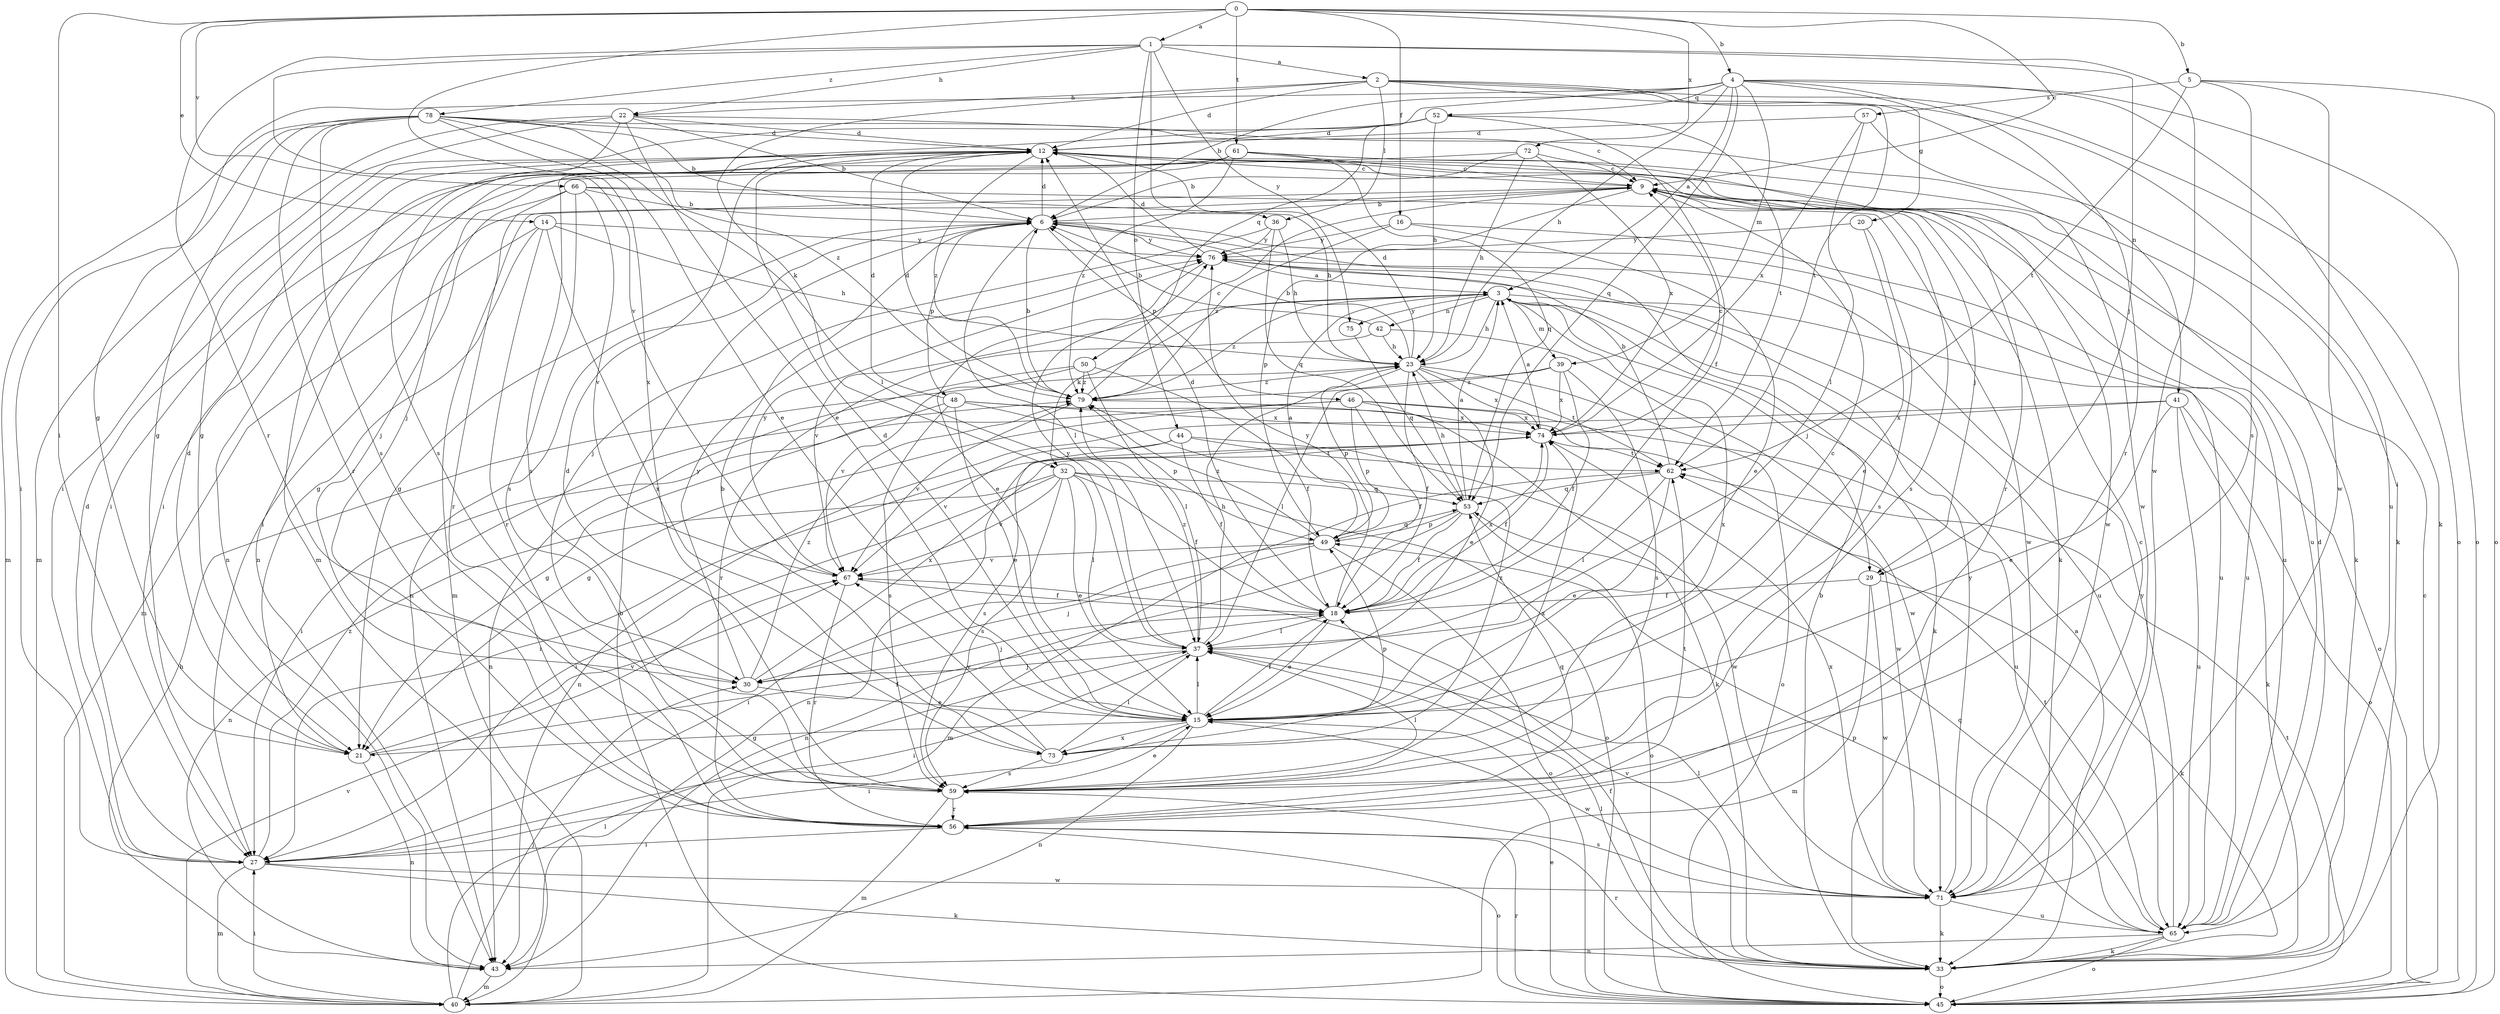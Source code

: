 strict digraph  {
0;
1;
2;
3;
4;
5;
6;
9;
12;
14;
15;
16;
18;
20;
21;
22;
23;
27;
29;
30;
32;
33;
36;
37;
39;
40;
41;
42;
43;
44;
45;
46;
48;
49;
50;
52;
53;
56;
57;
59;
61;
62;
65;
66;
67;
71;
72;
73;
74;
75;
76;
78;
79;
0 -> 1  [label=a];
0 -> 4  [label=b];
0 -> 5  [label=b];
0 -> 9  [label=c];
0 -> 14  [label=e];
0 -> 16  [label=f];
0 -> 27  [label=i];
0 -> 61  [label=t];
0 -> 66  [label=v];
0 -> 72  [label=x];
0 -> 73  [label=x];
1 -> 2  [label=a];
1 -> 22  [label=h];
1 -> 29  [label=j];
1 -> 36  [label=l];
1 -> 44  [label=o];
1 -> 56  [label=r];
1 -> 67  [label=v];
1 -> 71  [label=w];
1 -> 75  [label=y];
1 -> 78  [label=z];
2 -> 12  [label=d];
2 -> 22  [label=h];
2 -> 32  [label=k];
2 -> 36  [label=l];
2 -> 41  [label=n];
2 -> 45  [label=o];
2 -> 62  [label=t];
2 -> 65  [label=u];
3 -> 23  [label=h];
3 -> 29  [label=j];
3 -> 32  [label=k];
3 -> 33  [label=k];
3 -> 39  [label=m];
3 -> 42  [label=n];
3 -> 45  [label=o];
3 -> 67  [label=v];
3 -> 73  [label=x];
3 -> 75  [label=y];
3 -> 79  [label=z];
4 -> 3  [label=a];
4 -> 6  [label=b];
4 -> 20  [label=g];
4 -> 21  [label=g];
4 -> 23  [label=h];
4 -> 33  [label=k];
4 -> 39  [label=m];
4 -> 45  [label=o];
4 -> 50  [label=q];
4 -> 52  [label=q];
4 -> 53  [label=q];
4 -> 56  [label=r];
5 -> 45  [label=o];
5 -> 57  [label=s];
5 -> 59  [label=s];
5 -> 62  [label=t];
5 -> 71  [label=w];
6 -> 12  [label=d];
6 -> 21  [label=g];
6 -> 37  [label=l];
6 -> 43  [label=n];
6 -> 46  [label=p];
6 -> 48  [label=p];
6 -> 65  [label=u];
6 -> 76  [label=y];
9 -> 6  [label=b];
9 -> 27  [label=i];
9 -> 29  [label=j];
9 -> 40  [label=m];
9 -> 49  [label=p];
9 -> 59  [label=s];
9 -> 65  [label=u];
12 -> 9  [label=c];
12 -> 33  [label=k];
12 -> 43  [label=n];
12 -> 59  [label=s];
12 -> 65  [label=u];
12 -> 71  [label=w];
12 -> 79  [label=z];
14 -> 21  [label=g];
14 -> 23  [label=h];
14 -> 40  [label=m];
14 -> 56  [label=r];
14 -> 73  [label=x];
14 -> 76  [label=y];
15 -> 9  [label=c];
15 -> 12  [label=d];
15 -> 18  [label=f];
15 -> 21  [label=g];
15 -> 27  [label=i];
15 -> 37  [label=l];
15 -> 43  [label=n];
15 -> 71  [label=w];
15 -> 73  [label=x];
16 -> 15  [label=e];
16 -> 65  [label=u];
16 -> 76  [label=y];
16 -> 79  [label=z];
18 -> 12  [label=d];
18 -> 15  [label=e];
18 -> 30  [label=j];
18 -> 37  [label=l];
18 -> 74  [label=x];
18 -> 76  [label=y];
20 -> 15  [label=e];
20 -> 59  [label=s];
20 -> 76  [label=y];
21 -> 12  [label=d];
21 -> 18  [label=f];
21 -> 43  [label=n];
21 -> 67  [label=v];
22 -> 6  [label=b];
22 -> 12  [label=d];
22 -> 15  [label=e];
22 -> 27  [label=i];
22 -> 40  [label=m];
22 -> 59  [label=s];
22 -> 71  [label=w];
23 -> 6  [label=b];
23 -> 12  [label=d];
23 -> 15  [label=e];
23 -> 18  [label=f];
23 -> 45  [label=o];
23 -> 49  [label=p];
23 -> 62  [label=t];
23 -> 74  [label=x];
23 -> 79  [label=z];
27 -> 12  [label=d];
27 -> 33  [label=k];
27 -> 40  [label=m];
27 -> 71  [label=w];
27 -> 79  [label=z];
29 -> 18  [label=f];
29 -> 33  [label=k];
29 -> 40  [label=m];
29 -> 71  [label=w];
30 -> 15  [label=e];
30 -> 74  [label=x];
30 -> 76  [label=y];
30 -> 79  [label=z];
32 -> 15  [label=e];
32 -> 18  [label=f];
32 -> 27  [label=i];
32 -> 37  [label=l];
32 -> 43  [label=n];
32 -> 45  [label=o];
32 -> 53  [label=q];
32 -> 59  [label=s];
32 -> 67  [label=v];
33 -> 3  [label=a];
33 -> 6  [label=b];
33 -> 18  [label=f];
33 -> 37  [label=l];
33 -> 45  [label=o];
33 -> 56  [label=r];
33 -> 67  [label=v];
36 -> 23  [label=h];
36 -> 30  [label=j];
36 -> 53  [label=q];
36 -> 76  [label=y];
37 -> 23  [label=h];
37 -> 27  [label=i];
37 -> 30  [label=j];
37 -> 76  [label=y];
37 -> 79  [label=z];
39 -> 18  [label=f];
39 -> 37  [label=l];
39 -> 59  [label=s];
39 -> 74  [label=x];
39 -> 79  [label=z];
40 -> 27  [label=i];
40 -> 30  [label=j];
40 -> 37  [label=l];
40 -> 67  [label=v];
41 -> 15  [label=e];
41 -> 33  [label=k];
41 -> 43  [label=n];
41 -> 45  [label=o];
41 -> 65  [label=u];
41 -> 74  [label=x];
42 -> 6  [label=b];
42 -> 23  [label=h];
42 -> 56  [label=r];
42 -> 71  [label=w];
43 -> 23  [label=h];
43 -> 40  [label=m];
44 -> 18  [label=f];
44 -> 59  [label=s];
44 -> 62  [label=t];
44 -> 67  [label=v];
44 -> 71  [label=w];
45 -> 6  [label=b];
45 -> 9  [label=c];
45 -> 15  [label=e];
45 -> 56  [label=r];
45 -> 62  [label=t];
46 -> 18  [label=f];
46 -> 21  [label=g];
46 -> 27  [label=i];
46 -> 33  [label=k];
46 -> 49  [label=p];
46 -> 65  [label=u];
46 -> 74  [label=x];
48 -> 12  [label=d];
48 -> 15  [label=e];
48 -> 21  [label=g];
48 -> 49  [label=p];
48 -> 59  [label=s];
48 -> 71  [label=w];
48 -> 74  [label=x];
49 -> 3  [label=a];
49 -> 27  [label=i];
49 -> 30  [label=j];
49 -> 45  [label=o];
49 -> 53  [label=q];
49 -> 67  [label=v];
49 -> 79  [label=z];
50 -> 18  [label=f];
50 -> 37  [label=l];
50 -> 43  [label=n];
50 -> 67  [label=v];
50 -> 79  [label=z];
52 -> 12  [label=d];
52 -> 18  [label=f];
52 -> 21  [label=g];
52 -> 23  [label=h];
52 -> 40  [label=m];
52 -> 62  [label=t];
53 -> 3  [label=a];
53 -> 18  [label=f];
53 -> 23  [label=h];
53 -> 43  [label=n];
53 -> 45  [label=o];
53 -> 49  [label=p];
56 -> 27  [label=i];
56 -> 45  [label=o];
56 -> 53  [label=q];
56 -> 62  [label=t];
57 -> 12  [label=d];
57 -> 33  [label=k];
57 -> 37  [label=l];
57 -> 74  [label=x];
59 -> 12  [label=d];
59 -> 15  [label=e];
59 -> 37  [label=l];
59 -> 40  [label=m];
59 -> 56  [label=r];
59 -> 74  [label=x];
61 -> 9  [label=c];
61 -> 27  [label=i];
61 -> 30  [label=j];
61 -> 33  [label=k];
61 -> 43  [label=n];
61 -> 53  [label=q];
61 -> 56  [label=r];
61 -> 79  [label=z];
62 -> 6  [label=b];
62 -> 15  [label=e];
62 -> 37  [label=l];
62 -> 40  [label=m];
62 -> 53  [label=q];
65 -> 12  [label=d];
65 -> 33  [label=k];
65 -> 43  [label=n];
65 -> 45  [label=o];
65 -> 49  [label=p];
65 -> 53  [label=q];
65 -> 62  [label=t];
65 -> 76  [label=y];
66 -> 6  [label=b];
66 -> 23  [label=h];
66 -> 30  [label=j];
66 -> 56  [label=r];
66 -> 59  [label=s];
66 -> 67  [label=v];
66 -> 71  [label=w];
67 -> 18  [label=f];
67 -> 56  [label=r];
67 -> 76  [label=y];
71 -> 9  [label=c];
71 -> 33  [label=k];
71 -> 37  [label=l];
71 -> 59  [label=s];
71 -> 65  [label=u];
71 -> 74  [label=x];
71 -> 76  [label=y];
72 -> 6  [label=b];
72 -> 9  [label=c];
72 -> 23  [label=h];
72 -> 27  [label=i];
72 -> 74  [label=x];
73 -> 6  [label=b];
73 -> 37  [label=l];
73 -> 49  [label=p];
73 -> 59  [label=s];
73 -> 67  [label=v];
73 -> 79  [label=z];
74 -> 3  [label=a];
74 -> 9  [label=c];
74 -> 18  [label=f];
74 -> 27  [label=i];
74 -> 43  [label=n];
74 -> 62  [label=t];
75 -> 53  [label=q];
76 -> 3  [label=a];
76 -> 12  [label=d];
76 -> 15  [label=e];
76 -> 65  [label=u];
78 -> 6  [label=b];
78 -> 9  [label=c];
78 -> 12  [label=d];
78 -> 15  [label=e];
78 -> 21  [label=g];
78 -> 27  [label=i];
78 -> 37  [label=l];
78 -> 40  [label=m];
78 -> 56  [label=r];
78 -> 59  [label=s];
78 -> 79  [label=z];
79 -> 6  [label=b];
79 -> 9  [label=c];
79 -> 12  [label=d];
79 -> 67  [label=v];
79 -> 74  [label=x];
}

